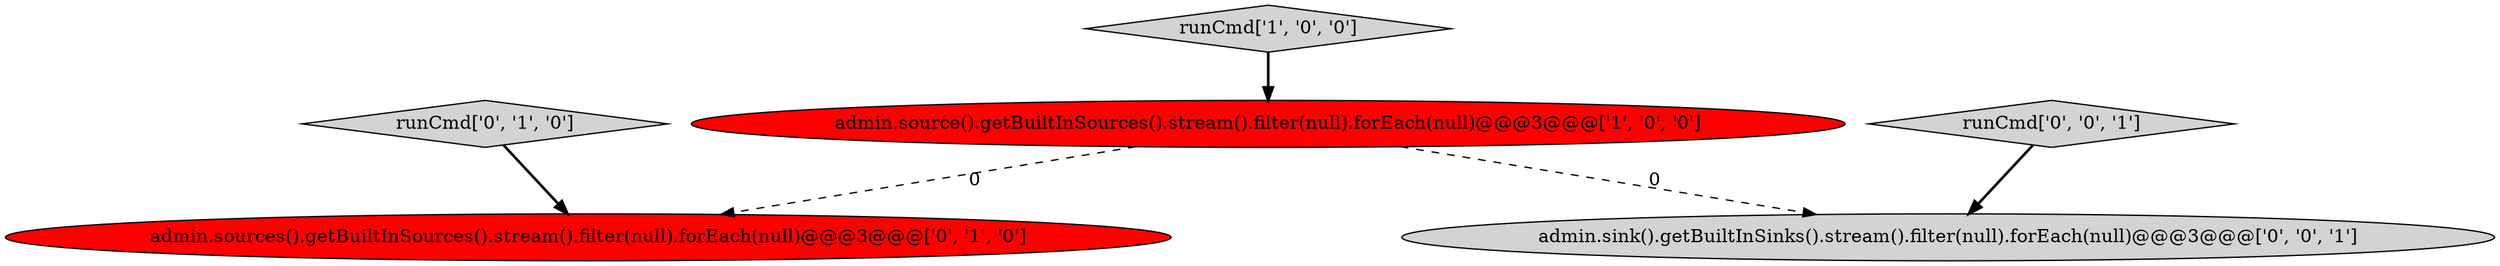 digraph {
3 [style = filled, label = "admin.sources().getBuiltInSources().stream().filter(null).forEach(null)@@@3@@@['0', '1', '0']", fillcolor = red, shape = ellipse image = "AAA1AAABBB2BBB"];
1 [style = filled, label = "runCmd['1', '0', '0']", fillcolor = lightgray, shape = diamond image = "AAA0AAABBB1BBB"];
2 [style = filled, label = "runCmd['0', '1', '0']", fillcolor = lightgray, shape = diamond image = "AAA0AAABBB2BBB"];
5 [style = filled, label = "runCmd['0', '0', '1']", fillcolor = lightgray, shape = diamond image = "AAA0AAABBB3BBB"];
0 [style = filled, label = "admin.source().getBuiltInSources().stream().filter(null).forEach(null)@@@3@@@['1', '0', '0']", fillcolor = red, shape = ellipse image = "AAA1AAABBB1BBB"];
4 [style = filled, label = "admin.sink().getBuiltInSinks().stream().filter(null).forEach(null)@@@3@@@['0', '0', '1']", fillcolor = lightgray, shape = ellipse image = "AAA0AAABBB3BBB"];
0->4 [style = dashed, label="0"];
0->3 [style = dashed, label="0"];
1->0 [style = bold, label=""];
5->4 [style = bold, label=""];
2->3 [style = bold, label=""];
}
